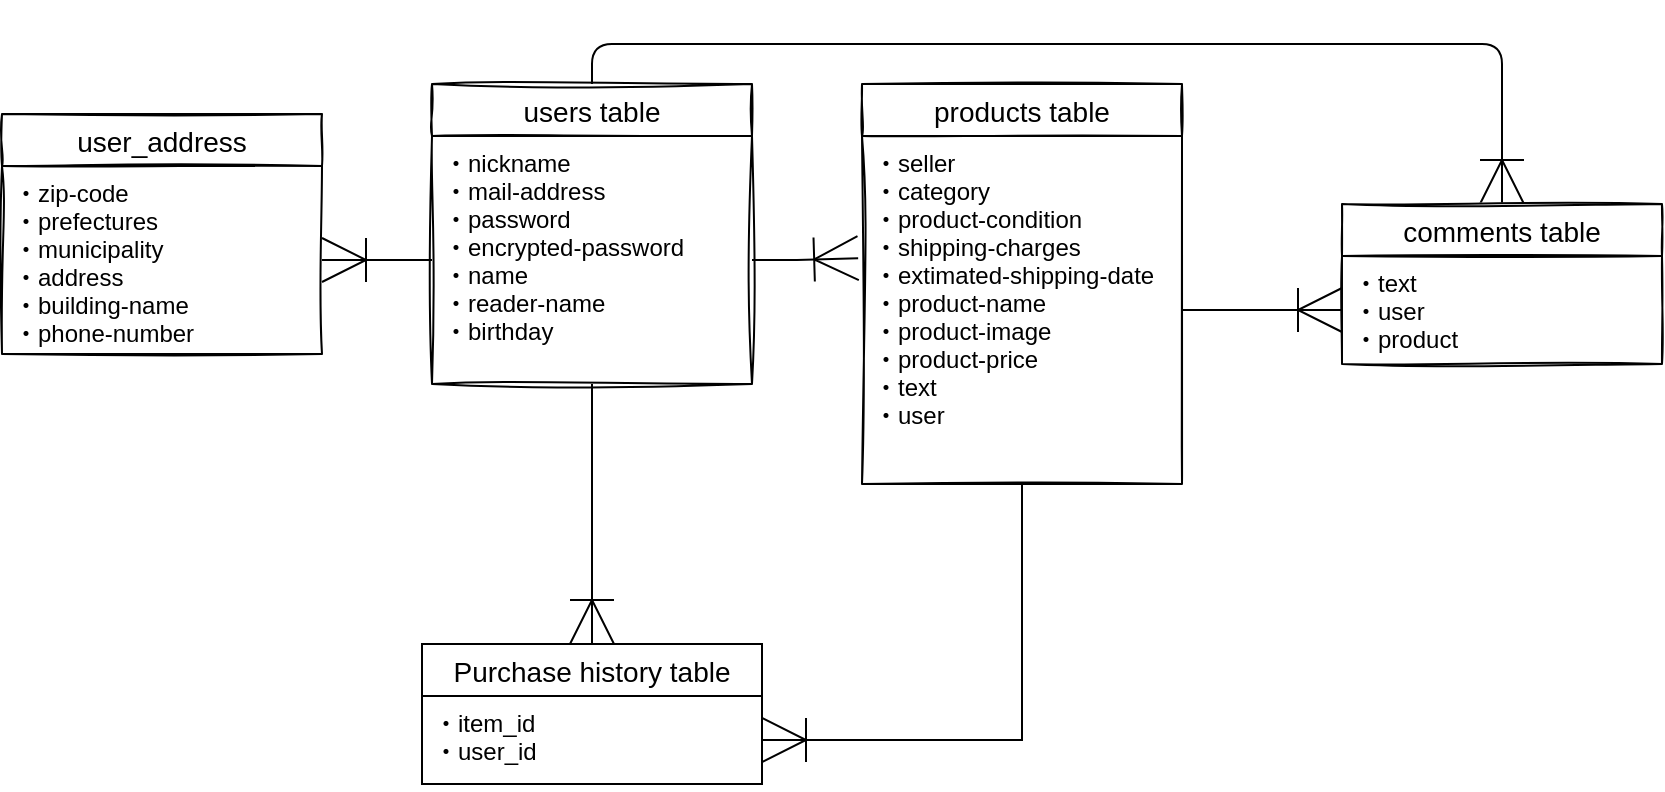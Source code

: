 <mxfile>
    <diagram id="K6H4SIeY8THct_MybIj7" name="ページ1">
        <mxGraphModel dx="890" dy="1756" grid="1" gridSize="10" guides="1" tooltips="1" connect="1" arrows="1" fold="1" page="1" pageScale="1" pageWidth="827" pageHeight="1169" math="0" shadow="0">
            <root>
                <mxCell id="0"/>
                <mxCell id="1" parent="0"/>
                <mxCell id="70" style="edgeStyle=orthogonalEdgeStyle;rounded=1;sketch=0;orthogonalLoop=1;jettySize=auto;html=1;exitX=0.5;exitY=0;exitDx=0;exitDy=0;entryX=0.5;entryY=0;entryDx=0;entryDy=0;startSize=20;endArrow=ERoneToMany;endFill=0;endSize=20;" parent="1" source="37" target="46" edge="1">
                    <mxGeometry relative="1" as="geometry"/>
                </mxCell>
                <mxCell id="37" value="users table" style="swimlane;fontStyle=0;childLayout=stackLayout;horizontal=1;startSize=26;horizontalStack=0;resizeParent=1;resizeParentMax=0;resizeLast=0;collapsible=1;marginBottom=0;align=center;fontSize=14;rounded=0;sketch=1;" parent="1" vertex="1">
                    <mxGeometry x="225" y="40" width="160" height="150" as="geometry">
                        <mxRectangle x="100" y="50" width="100" height="26" as="alternateBounds"/>
                    </mxGeometry>
                </mxCell>
                <mxCell id="38" value="・nickname&#10;・mail-address&#10;・password&#10;・encrypted-password&#10;・name&#10;・reader-name&#10;・birthday&#10;" style="text;strokeColor=none;fillColor=none;spacingLeft=4;spacingRight=4;overflow=hidden;rotatable=0;points=[[0,0.5],[1,0.5]];portConstraint=eastwest;fontSize=12;" parent="37" vertex="1">
                    <mxGeometry y="26" width="160" height="124" as="geometry"/>
                </mxCell>
                <mxCell id="41" value="products table" style="swimlane;fontStyle=0;childLayout=stackLayout;horizontal=1;startSize=26;horizontalStack=0;resizeParent=1;resizeParentMax=0;resizeLast=0;collapsible=1;marginBottom=0;align=center;fontSize=14;rounded=0;sketch=1;" parent="1" vertex="1">
                    <mxGeometry x="440" y="40" width="160" height="200" as="geometry"/>
                </mxCell>
                <mxCell id="42" value="・seller&#10;・category&#10;・product-condition&#10;・shipping-charges&#10;・extimated-shipping-date&#10;・product-name&#10;・product-image&#10;・product-price&#10;・text&#10;・user" style="text;strokeColor=none;fillColor=none;spacingLeft=4;spacingRight=4;overflow=hidden;rotatable=0;points=[[0,0.5],[1,0.5]];portConstraint=eastwest;fontSize=12;sketch=0;shadow=0;" parent="41" vertex="1">
                    <mxGeometry y="26" width="160" height="174" as="geometry"/>
                </mxCell>
                <mxCell id="46" value="comments table" style="swimlane;fontStyle=0;childLayout=stackLayout;horizontal=1;startSize=26;horizontalStack=0;resizeParent=1;resizeParentMax=0;resizeLast=0;collapsible=1;marginBottom=0;align=center;fontSize=14;rounded=0;sketch=1;" parent="1" vertex="1">
                    <mxGeometry x="680" y="100" width="160" height="80" as="geometry"/>
                </mxCell>
                <mxCell id="47" value="・text&#10;・user&#10;・product&#10;" style="text;strokeColor=none;fillColor=none;spacingLeft=4;spacingRight=4;overflow=hidden;rotatable=0;points=[[0,0.5],[1,0.5]];portConstraint=eastwest;fontSize=12;sketch=0;shadow=0;" parent="46" vertex="1">
                    <mxGeometry y="26" width="160" height="54" as="geometry"/>
                </mxCell>
                <mxCell id="55" value="user_address" style="swimlane;fontStyle=0;childLayout=stackLayout;horizontal=1;startSize=26;horizontalStack=0;resizeParent=1;resizeParentMax=0;resizeLast=0;collapsible=1;marginBottom=0;align=center;fontSize=14;rounded=0;sketch=1;" parent="1" vertex="1">
                    <mxGeometry x="10" y="55" width="160" height="120" as="geometry"/>
                </mxCell>
                <mxCell id="56" value="・zip-code&#10;・prefectures&#10;・municipality&#10;・address&#10;・building-name&#10;・phone-number&#10;" style="text;strokeColor=none;fillColor=none;spacingLeft=4;spacingRight=4;overflow=hidden;rotatable=0;points=[[0,0.5],[1,0.5]];portConstraint=eastwest;fontSize=12;sketch=0;shadow=0;" parent="55" vertex="1">
                    <mxGeometry y="26" width="160" height="94" as="geometry"/>
                </mxCell>
                <mxCell id="66" style="edgeStyle=none;rounded=1;sketch=0;orthogonalLoop=1;jettySize=auto;html=1;exitX=1;exitY=0.5;exitDx=0;exitDy=0;endArrow=ERoneToMany;endFill=0;endSize=20;" parent="1" source="42" target="47" edge="1">
                    <mxGeometry relative="1" as="geometry"/>
                </mxCell>
                <mxCell id="78" style="edgeStyle=orthogonalEdgeStyle;rounded=0;orthogonalLoop=1;jettySize=auto;html=1;endArrow=ERoneToMany;endFill=0;endSize=20;entryX=0.5;entryY=0;entryDx=0;entryDy=0;" edge="1" parent="1" source="37" target="72">
                    <mxGeometry relative="1" as="geometry"/>
                </mxCell>
                <mxCell id="72" value="Purchase history table" style="swimlane;fontStyle=0;childLayout=stackLayout;horizontal=1;startSize=26;horizontalStack=0;resizeParent=1;resizeParentMax=0;resizeLast=0;collapsible=1;marginBottom=0;align=center;fontSize=14;" parent="1" vertex="1">
                    <mxGeometry x="220" y="320" width="170" height="70" as="geometry"/>
                </mxCell>
                <mxCell id="73" value="・item_id&#10;・user_id" style="text;strokeColor=none;fillColor=none;spacingLeft=4;spacingRight=4;overflow=hidden;rotatable=0;points=[[0,0.5],[1,0.5]];portConstraint=eastwest;fontSize=12;" parent="72" vertex="1">
                    <mxGeometry y="26" width="170" height="44" as="geometry"/>
                </mxCell>
                <mxCell id="76" style="edgeStyle=orthogonalEdgeStyle;rounded=0;orthogonalLoop=1;jettySize=auto;html=1;exitX=1;exitY=0.5;exitDx=0;exitDy=0;entryX=-0.012;entryY=0.351;entryDx=0;entryDy=0;entryPerimeter=0;endSize=20;endArrow=ERoneToMany;endFill=0;" edge="1" parent="1" source="38" target="42">
                    <mxGeometry relative="1" as="geometry"/>
                </mxCell>
                <mxCell id="77" style="edgeStyle=orthogonalEdgeStyle;rounded=0;orthogonalLoop=1;jettySize=auto;html=1;exitX=0;exitY=0.5;exitDx=0;exitDy=0;entryX=1;entryY=0.5;entryDx=0;entryDy=0;endArrow=ERoneToMany;endFill=0;endSize=20;" edge="1" parent="1" source="38" target="56">
                    <mxGeometry relative="1" as="geometry"/>
                </mxCell>
                <mxCell id="79" style="edgeStyle=orthogonalEdgeStyle;rounded=0;orthogonalLoop=1;jettySize=auto;html=1;endArrow=ERoneToMany;endFill=0;endSize=20;entryX=1;entryY=0.5;entryDx=0;entryDy=0;" edge="1" parent="1" source="41" target="73">
                    <mxGeometry relative="1" as="geometry"/>
                </mxCell>
            </root>
        </mxGraphModel>
    </diagram>
</mxfile>